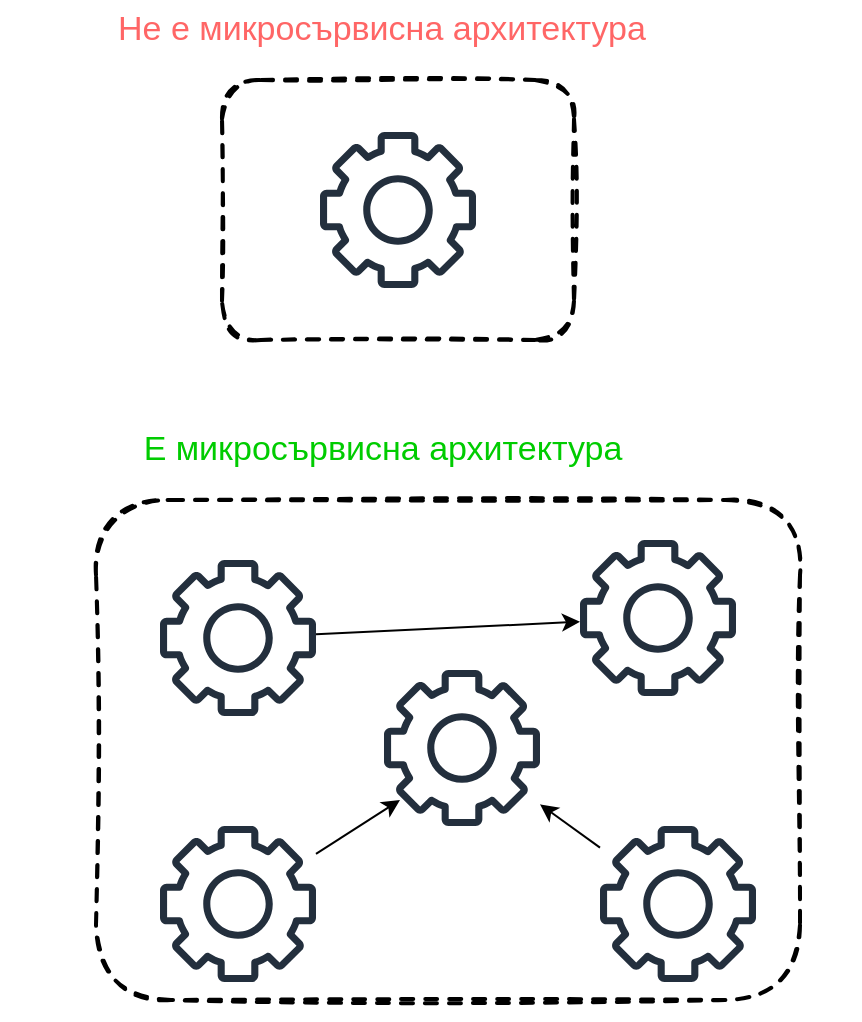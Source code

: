 <mxfile version="18.2.0" type="device"><diagram id="pE-eDHgocT13okBsLZG7" name="Page-1"><mxGraphModel dx="946" dy="645" grid="1" gridSize="10" guides="1" tooltips="1" connect="1" arrows="1" fold="1" page="1" pageScale="1" pageWidth="827" pageHeight="1169" math="0" shadow="0"><root><mxCell id="0"/><mxCell id="1" parent="0"/><mxCell id="CMdiA3I_-SJkER4DcYX_-24" value="" style="rounded=1;whiteSpace=wrap;html=1;dashed=1;sketch=1;strokeColor=#000000;strokeWidth=2;fillColor=none;" vertex="1" parent="1"><mxGeometry x="310" y="200" width="176" height="130" as="geometry"/></mxCell><mxCell id="CMdiA3I_-SJkER4DcYX_-25" value="" style="sketch=0;outlineConnect=0;fontColor=#232F3E;gradientColor=none;fillColor=#232F3D;strokeColor=none;dashed=0;verticalLabelPosition=bottom;verticalAlign=top;align=center;html=1;fontSize=12;fontStyle=0;aspect=fixed;pointerEvents=1;shape=mxgraph.aws4.gear;rounded=1;" vertex="1" parent="1"><mxGeometry x="359" y="226" width="78" height="78" as="geometry"/></mxCell><mxCell id="CMdiA3I_-SJkER4DcYX_-26" value="" style="shape=image;html=1;verticalAlign=top;verticalLabelPosition=bottom;labelBackgroundColor=#ffffff;imageAspect=0;aspect=fixed;image=https://cdn2.iconfinder.com/data/icons/essential-web-1-1/50/group-customers-team-contacts-family-128.png;rounded=1;dashed=1;sketch=1;strokeColor=#000000;strokeWidth=2;fillColor=none;" vertex="1" parent="1"><mxGeometry x="240" y="224" width="80" height="80" as="geometry"/></mxCell><mxCell id="CMdiA3I_-SJkER4DcYX_-28" value="Не е микросървисна архитектура" style="text;html=1;strokeColor=none;fillColor=none;align=center;verticalAlign=middle;whiteSpace=wrap;rounded=0;dashed=1;sketch=1;fontSize=17;fontColor=#FF6666;" vertex="1" parent="1"><mxGeometry x="250" y="160" width="280" height="30" as="geometry"/></mxCell><mxCell id="CMdiA3I_-SJkER4DcYX_-29" value="" style="rounded=1;whiteSpace=wrap;html=1;dashed=1;sketch=1;strokeColor=#000000;strokeWidth=2;fillColor=none;" vertex="1" parent="1"><mxGeometry x="247" y="410" width="352" height="250" as="geometry"/></mxCell><mxCell id="CMdiA3I_-SJkER4DcYX_-30" value="" style="sketch=0;outlineConnect=0;fontColor=#232F3E;gradientColor=none;fillColor=#232F3D;strokeColor=#00CC00;dashed=0;verticalLabelPosition=bottom;verticalAlign=top;align=center;html=1;fontSize=12;fontStyle=0;aspect=fixed;pointerEvents=1;shape=mxgraph.aws4.gear;rounded=1;" vertex="1" parent="1"><mxGeometry x="279" y="440" width="78" height="78" as="geometry"/></mxCell><mxCell id="CMdiA3I_-SJkER4DcYX_-31" value="" style="sketch=0;outlineConnect=0;fontColor=#232F3E;gradientColor=none;fillColor=#232F3D;strokeColor=none;dashed=0;verticalLabelPosition=bottom;verticalAlign=top;align=center;html=1;fontSize=12;fontStyle=0;aspect=fixed;pointerEvents=1;shape=mxgraph.aws4.gear;rounded=1;" vertex="1" parent="1"><mxGeometry x="391" y="495" width="78" height="78" as="geometry"/></mxCell><mxCell id="CMdiA3I_-SJkER4DcYX_-32" value="" style="sketch=0;outlineConnect=0;fontColor=#232F3E;gradientColor=none;fillColor=#232F3D;strokeColor=none;dashed=0;verticalLabelPosition=bottom;verticalAlign=top;align=center;html=1;fontSize=12;fontStyle=0;aspect=fixed;pointerEvents=1;shape=mxgraph.aws4.gear;rounded=1;" vertex="1" parent="1"><mxGeometry x="489" y="430" width="78" height="78" as="geometry"/></mxCell><mxCell id="CMdiA3I_-SJkER4DcYX_-33" value="" style="sketch=0;outlineConnect=0;fontColor=#232F3E;gradientColor=none;fillColor=#232F3D;strokeColor=none;dashed=0;verticalLabelPosition=bottom;verticalAlign=top;align=center;html=1;fontSize=12;fontStyle=0;aspect=fixed;pointerEvents=1;shape=mxgraph.aws4.gear;rounded=1;" vertex="1" parent="1"><mxGeometry x="279" y="573" width="78" height="78" as="geometry"/></mxCell><mxCell id="CMdiA3I_-SJkER4DcYX_-34" value="" style="sketch=0;outlineConnect=0;fontColor=#232F3E;gradientColor=none;fillColor=#232F3D;strokeColor=none;dashed=0;verticalLabelPosition=bottom;verticalAlign=top;align=center;html=1;fontSize=12;fontStyle=0;aspect=fixed;pointerEvents=1;shape=mxgraph.aws4.gear;rounded=1;" vertex="1" parent="1"><mxGeometry x="499" y="573" width="78" height="78" as="geometry"/></mxCell><mxCell id="CMdiA3I_-SJkER4DcYX_-35" value="" style="endArrow=classic;html=1;rounded=0;" edge="1" parent="1" source="CMdiA3I_-SJkER4DcYX_-30" target="CMdiA3I_-SJkER4DcYX_-32"><mxGeometry width="50" height="50" relative="1" as="geometry"><mxPoint x="379" y="470" as="sourcePoint"/><mxPoint x="429" y="420" as="targetPoint"/></mxGeometry></mxCell><mxCell id="CMdiA3I_-SJkER4DcYX_-36" value="" style="endArrow=classic;html=1;rounded=0;" edge="1" parent="1" source="CMdiA3I_-SJkER4DcYX_-33"><mxGeometry width="50" height="50" relative="1" as="geometry"><mxPoint x="367" y="487.143" as="sourcePoint"/><mxPoint x="399" y="560" as="targetPoint"/></mxGeometry></mxCell><mxCell id="CMdiA3I_-SJkER4DcYX_-37" value="" style="endArrow=classic;html=1;rounded=0;" edge="1" parent="1" source="CMdiA3I_-SJkER4DcYX_-34" target="CMdiA3I_-SJkER4DcYX_-31"><mxGeometry width="50" height="50" relative="1" as="geometry"><mxPoint x="377" y="497.143" as="sourcePoint"/><mxPoint x="509" y="490.857" as="targetPoint"/></mxGeometry></mxCell><mxCell id="CMdiA3I_-SJkER4DcYX_-38" value="" style="shape=image;html=1;verticalAlign=top;verticalLabelPosition=bottom;labelBackgroundColor=#ffffff;imageAspect=0;aspect=fixed;image=https://cdn2.iconfinder.com/data/icons/essential-web-1-1/50/group-customers-team-contacts-family-128.png;rounded=1;dashed=1;sketch=1;strokeColor=#00CC00;strokeWidth=2;fillColor=none;imageBackground=none;" vertex="1" parent="1"><mxGeometry x="199" y="415" width="80" height="80" as="geometry"/></mxCell><mxCell id="CMdiA3I_-SJkER4DcYX_-39" value="" style="shape=image;html=1;verticalAlign=top;verticalLabelPosition=bottom;labelBackgroundColor=#ffffff;imageAspect=0;aspect=fixed;image=https://cdn2.iconfinder.com/data/icons/essential-web-1-1/50/group-customers-team-contacts-family-128.png;rounded=1;dashed=1;sketch=1;strokeColor=#000000;strokeWidth=2;fillColor=none;" vertex="1" parent="1"><mxGeometry x="549" y="493" width="80" height="80" as="geometry"/></mxCell><mxCell id="CMdiA3I_-SJkER4DcYX_-40" value="" style="shape=image;html=1;verticalAlign=top;verticalLabelPosition=bottom;labelBackgroundColor=#ffffff;imageAspect=0;aspect=fixed;image=https://cdn2.iconfinder.com/data/icons/essential-web-1-1/50/group-customers-team-contacts-family-128.png;rounded=1;dashed=1;sketch=1;strokeColor=#000000;strokeWidth=2;fillColor=none;" vertex="1" parent="1"><mxGeometry x="199" y="590" width="80" height="80" as="geometry"/></mxCell><mxCell id="CMdiA3I_-SJkER4DcYX_-42" value="Е микросървисна архитектура" style="text;html=1;strokeColor=none;fillColor=none;align=center;verticalAlign=middle;whiteSpace=wrap;rounded=0;dashed=1;sketch=1;fontSize=17;fontColor=#00CC00;" vertex="1" parent="1"><mxGeometry x="256.5" y="370" width="267" height="30" as="geometry"/></mxCell></root></mxGraphModel></diagram></mxfile>
